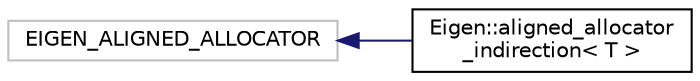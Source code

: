 digraph "Graphical Class Hierarchy"
{
  edge [fontname="Helvetica",fontsize="10",labelfontname="Helvetica",labelfontsize="10"];
  node [fontname="Helvetica",fontsize="10",shape=record];
  rankdir="LR";
  Node1 [label="EIGEN_ALIGNED_ALLOCATOR",height=0.2,width=0.4,color="grey75", fillcolor="white", style="filled"];
  Node1 -> Node2 [dir="back",color="midnightblue",fontsize="10",style="solid",fontname="Helvetica"];
  Node2 [label="Eigen::aligned_allocator\l_indirection\< T \>",height=0.2,width=0.4,color="black", fillcolor="white", style="filled",URL="$class_eigen_1_1aligned__allocator__indirection.html"];
}
